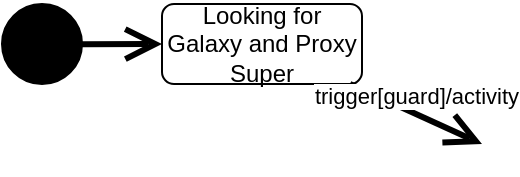 <mxfile version="24.4.13" type="device">
  <diagram name="Страница — 1" id="odj48SOeiG__KXEs9iDG">
    <mxGraphModel dx="765" dy="496" grid="1" gridSize="10" guides="1" tooltips="1" connect="1" arrows="1" fold="1" page="1" pageScale="1" pageWidth="827" pageHeight="1169" math="0" shadow="0">
      <root>
        <mxCell id="0" />
        <mxCell id="1" parent="0" />
        <mxCell id="lswf5cLPki-qcaa0VPuv-52" value="" style="ellipse;whiteSpace=wrap;html=1;fontSize=18;fillColor=strokeColor;fontColor=#ffffff;rounded=1;" vertex="1" parent="1">
          <mxGeometry x="40" y="40" width="40" height="40" as="geometry" />
        </mxCell>
        <mxCell id="lswf5cLPki-qcaa0VPuv-60" value="Looking for Galaxy and Proxy Super" style="shape=rect;rounded=1;html=1;whiteSpace=wrap;align=center;" vertex="1" parent="1">
          <mxGeometry x="120" y="40" width="100" height="40" as="geometry" />
        </mxCell>
        <mxCell id="lswf5cLPki-qcaa0VPuv-61" value="" style="edgeStyle=none;html=1;endArrow=open;endSize=12;strokeWidth=3;verticalAlign=bottom;rounded=1;" edge="1" parent="1" source="lswf5cLPki-qcaa0VPuv-52" target="lswf5cLPki-qcaa0VPuv-60">
          <mxGeometry x="0.005" width="160" relative="1" as="geometry">
            <mxPoint x="410" y="330" as="sourcePoint" />
            <mxPoint x="570" y="330" as="targetPoint" />
            <mxPoint as="offset" />
          </mxGeometry>
        </mxCell>
        <mxCell id="lswf5cLPki-qcaa0VPuv-67" value="trigger[guard]/activity" style="edgeStyle=none;html=1;endArrow=open;endSize=12;strokeWidth=3;verticalAlign=bottom;rounded=0;" edge="1" parent="1" source="lswf5cLPki-qcaa0VPuv-60">
          <mxGeometry width="160" relative="1" as="geometry">
            <mxPoint x="120" y="110" as="sourcePoint" />
            <mxPoint x="280" y="110" as="targetPoint" />
          </mxGeometry>
        </mxCell>
      </root>
    </mxGraphModel>
  </diagram>
</mxfile>
